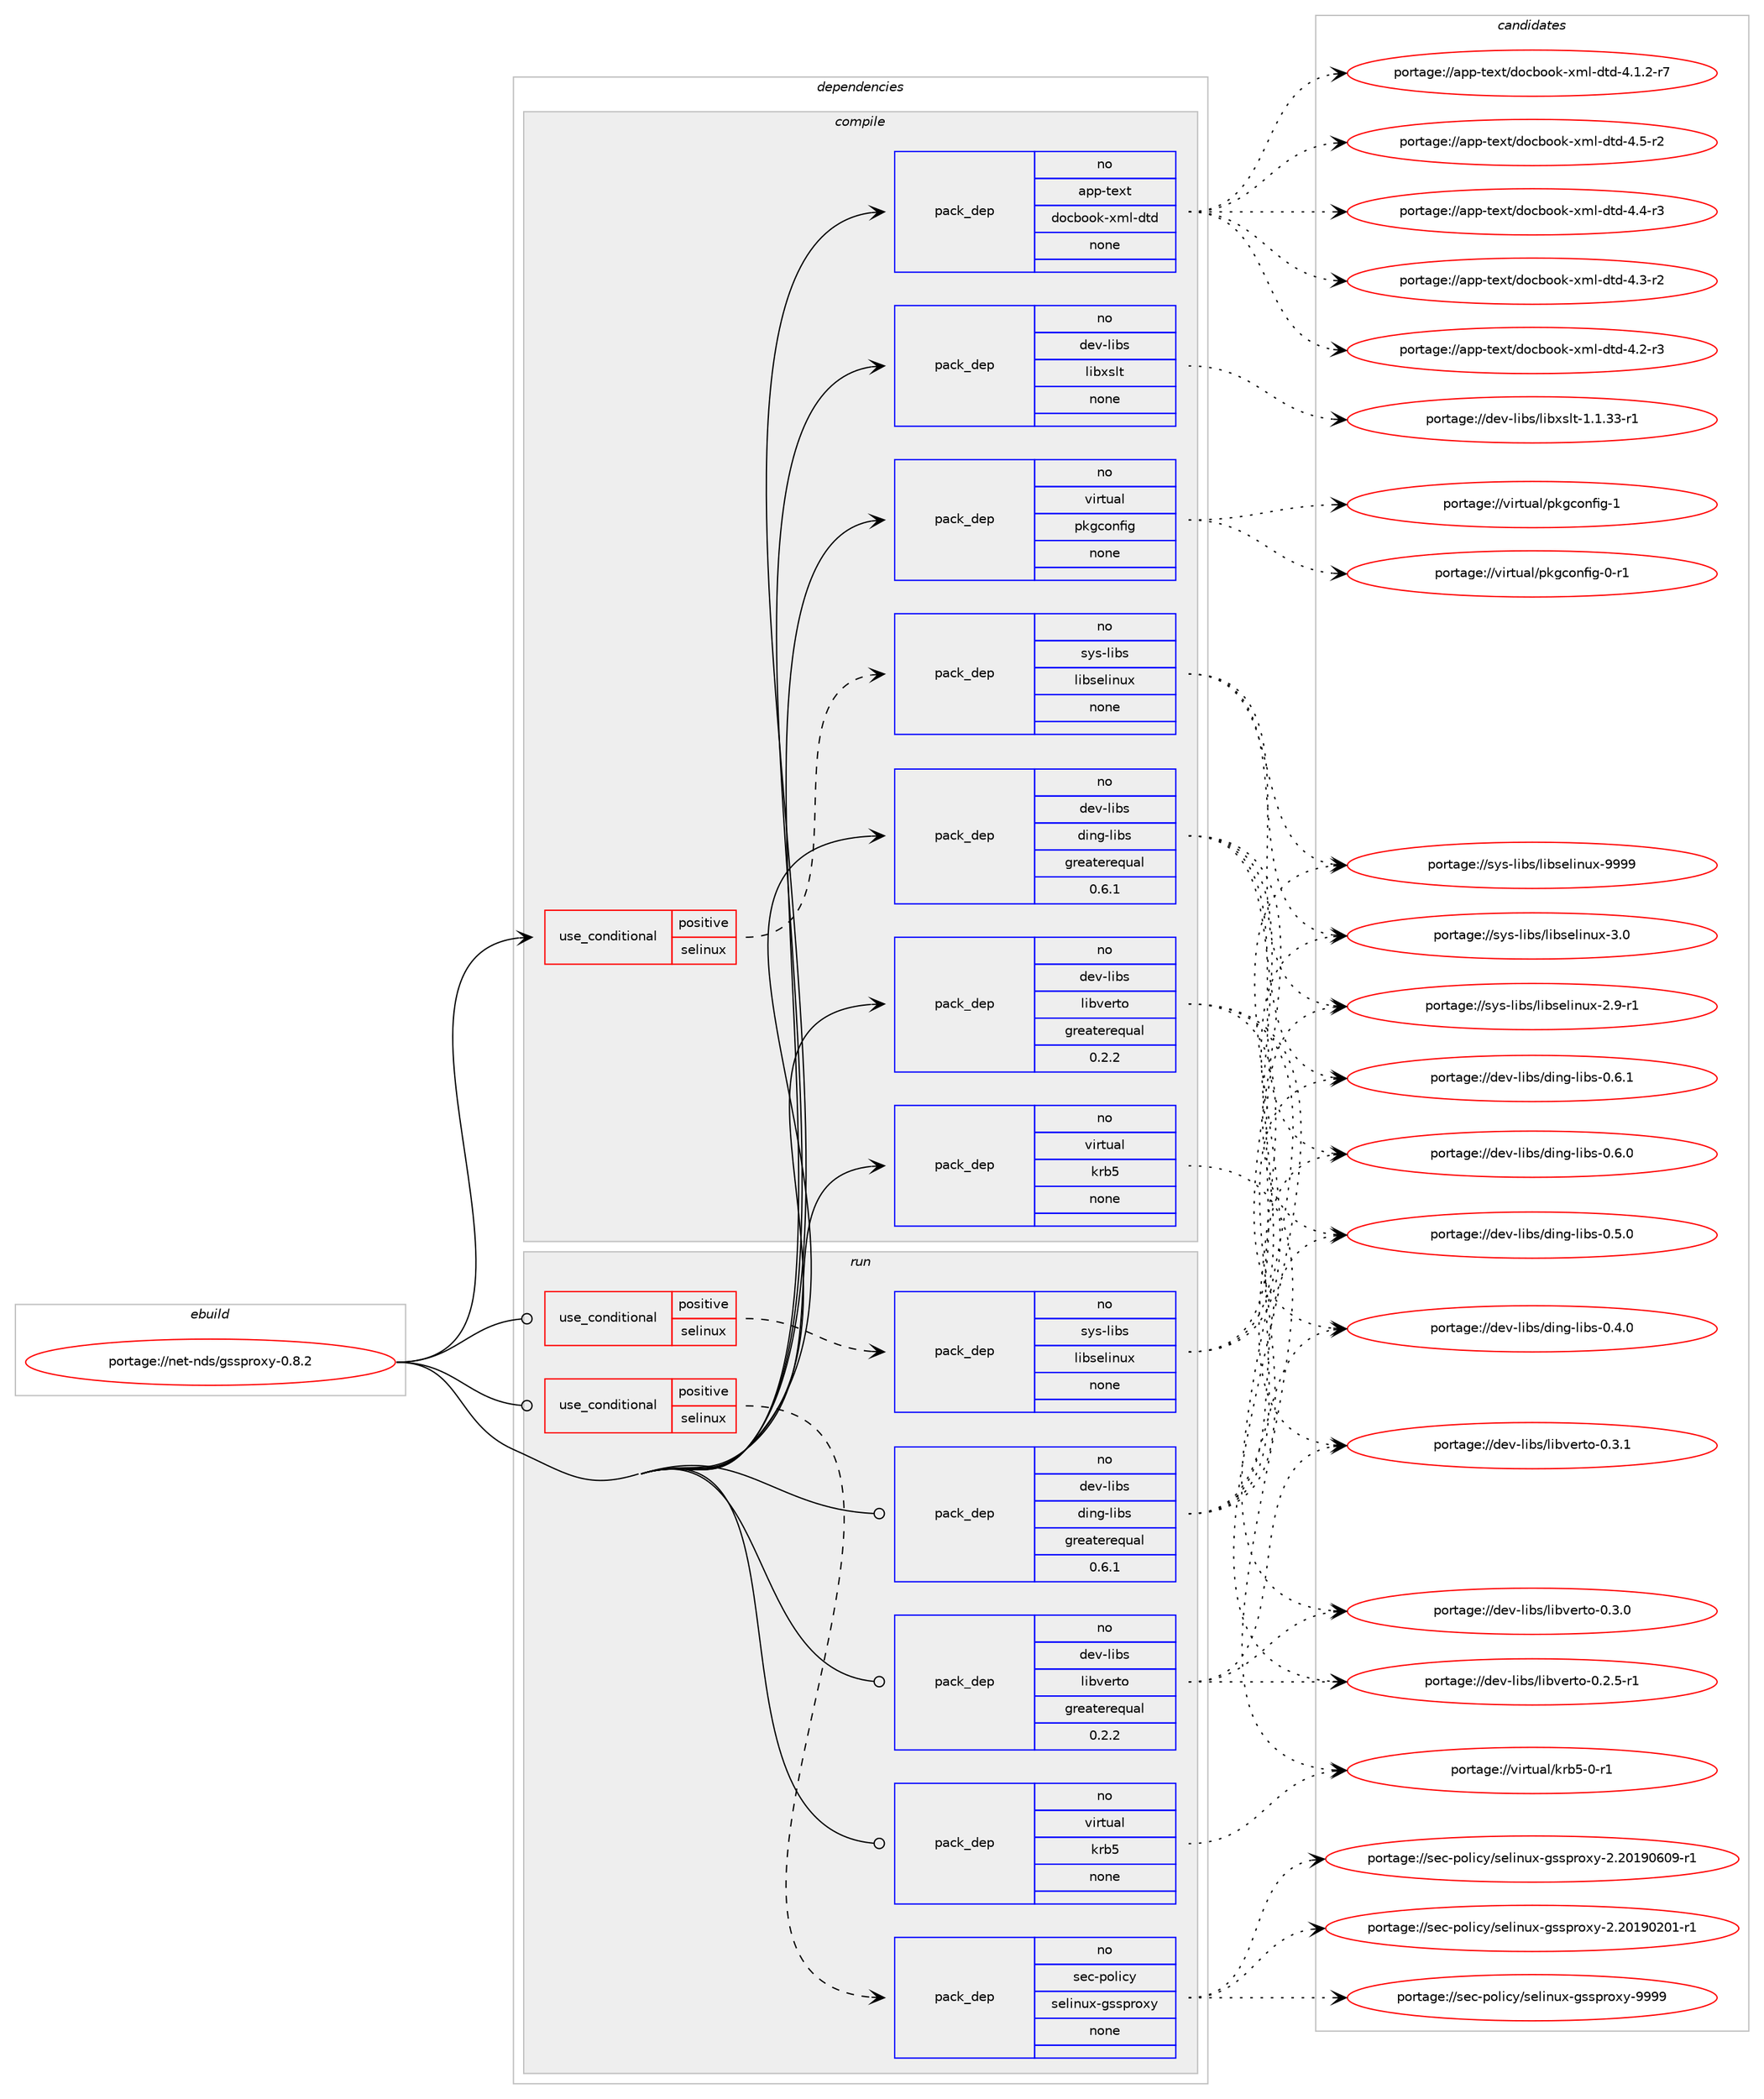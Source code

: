 digraph prolog {

# *************
# Graph options
# *************

newrank=true;
concentrate=true;
compound=true;
graph [rankdir=LR,fontname=Helvetica,fontsize=10,ranksep=1.5];#, ranksep=2.5, nodesep=0.2];
edge  [arrowhead=vee];
node  [fontname=Helvetica,fontsize=10];

# **********
# The ebuild
# **********

subgraph cluster_leftcol {
color=gray;
rank=same;
label=<<i>ebuild</i>>;
id [label="portage://net-nds/gssproxy-0.8.2", color=red, width=4, href="../net-nds/gssproxy-0.8.2.svg"];
}

# ****************
# The dependencies
# ****************

subgraph cluster_midcol {
color=gray;
label=<<i>dependencies</i>>;
subgraph cluster_compile {
fillcolor="#eeeeee";
style=filled;
label=<<i>compile</i>>;
subgraph cond13987 {
dependency70077 [label=<<TABLE BORDER="0" CELLBORDER="1" CELLSPACING="0" CELLPADDING="4"><TR><TD ROWSPAN="3" CELLPADDING="10">use_conditional</TD></TR><TR><TD>positive</TD></TR><TR><TD>selinux</TD></TR></TABLE>>, shape=none, color=red];
subgraph pack54710 {
dependency70078 [label=<<TABLE BORDER="0" CELLBORDER="1" CELLSPACING="0" CELLPADDING="4" WIDTH="220"><TR><TD ROWSPAN="6" CELLPADDING="30">pack_dep</TD></TR><TR><TD WIDTH="110">no</TD></TR><TR><TD>sys-libs</TD></TR><TR><TD>libselinux</TD></TR><TR><TD>none</TD></TR><TR><TD></TD></TR></TABLE>>, shape=none, color=blue];
}
dependency70077:e -> dependency70078:w [weight=20,style="dashed",arrowhead="vee"];
}
id:e -> dependency70077:w [weight=20,style="solid",arrowhead="vee"];
subgraph pack54711 {
dependency70079 [label=<<TABLE BORDER="0" CELLBORDER="1" CELLSPACING="0" CELLPADDING="4" WIDTH="220"><TR><TD ROWSPAN="6" CELLPADDING="30">pack_dep</TD></TR><TR><TD WIDTH="110">no</TD></TR><TR><TD>app-text</TD></TR><TR><TD>docbook-xml-dtd</TD></TR><TR><TD>none</TD></TR><TR><TD></TD></TR></TABLE>>, shape=none, color=blue];
}
id:e -> dependency70079:w [weight=20,style="solid",arrowhead="vee"];
subgraph pack54712 {
dependency70080 [label=<<TABLE BORDER="0" CELLBORDER="1" CELLSPACING="0" CELLPADDING="4" WIDTH="220"><TR><TD ROWSPAN="6" CELLPADDING="30">pack_dep</TD></TR><TR><TD WIDTH="110">no</TD></TR><TR><TD>dev-libs</TD></TR><TR><TD>ding-libs</TD></TR><TR><TD>greaterequal</TD></TR><TR><TD>0.6.1</TD></TR></TABLE>>, shape=none, color=blue];
}
id:e -> dependency70080:w [weight=20,style="solid",arrowhead="vee"];
subgraph pack54713 {
dependency70081 [label=<<TABLE BORDER="0" CELLBORDER="1" CELLSPACING="0" CELLPADDING="4" WIDTH="220"><TR><TD ROWSPAN="6" CELLPADDING="30">pack_dep</TD></TR><TR><TD WIDTH="110">no</TD></TR><TR><TD>dev-libs</TD></TR><TR><TD>libverto</TD></TR><TR><TD>greaterequal</TD></TR><TR><TD>0.2.2</TD></TR></TABLE>>, shape=none, color=blue];
}
id:e -> dependency70081:w [weight=20,style="solid",arrowhead="vee"];
subgraph pack54714 {
dependency70082 [label=<<TABLE BORDER="0" CELLBORDER="1" CELLSPACING="0" CELLPADDING="4" WIDTH="220"><TR><TD ROWSPAN="6" CELLPADDING="30">pack_dep</TD></TR><TR><TD WIDTH="110">no</TD></TR><TR><TD>dev-libs</TD></TR><TR><TD>libxslt</TD></TR><TR><TD>none</TD></TR><TR><TD></TD></TR></TABLE>>, shape=none, color=blue];
}
id:e -> dependency70082:w [weight=20,style="solid",arrowhead="vee"];
subgraph pack54715 {
dependency70083 [label=<<TABLE BORDER="0" CELLBORDER="1" CELLSPACING="0" CELLPADDING="4" WIDTH="220"><TR><TD ROWSPAN="6" CELLPADDING="30">pack_dep</TD></TR><TR><TD WIDTH="110">no</TD></TR><TR><TD>virtual</TD></TR><TR><TD>krb5</TD></TR><TR><TD>none</TD></TR><TR><TD></TD></TR></TABLE>>, shape=none, color=blue];
}
id:e -> dependency70083:w [weight=20,style="solid",arrowhead="vee"];
subgraph pack54716 {
dependency70084 [label=<<TABLE BORDER="0" CELLBORDER="1" CELLSPACING="0" CELLPADDING="4" WIDTH="220"><TR><TD ROWSPAN="6" CELLPADDING="30">pack_dep</TD></TR><TR><TD WIDTH="110">no</TD></TR><TR><TD>virtual</TD></TR><TR><TD>pkgconfig</TD></TR><TR><TD>none</TD></TR><TR><TD></TD></TR></TABLE>>, shape=none, color=blue];
}
id:e -> dependency70084:w [weight=20,style="solid",arrowhead="vee"];
}
subgraph cluster_compileandrun {
fillcolor="#eeeeee";
style=filled;
label=<<i>compile and run</i>>;
}
subgraph cluster_run {
fillcolor="#eeeeee";
style=filled;
label=<<i>run</i>>;
subgraph cond13988 {
dependency70085 [label=<<TABLE BORDER="0" CELLBORDER="1" CELLSPACING="0" CELLPADDING="4"><TR><TD ROWSPAN="3" CELLPADDING="10">use_conditional</TD></TR><TR><TD>positive</TD></TR><TR><TD>selinux</TD></TR></TABLE>>, shape=none, color=red];
subgraph pack54717 {
dependency70086 [label=<<TABLE BORDER="0" CELLBORDER="1" CELLSPACING="0" CELLPADDING="4" WIDTH="220"><TR><TD ROWSPAN="6" CELLPADDING="30">pack_dep</TD></TR><TR><TD WIDTH="110">no</TD></TR><TR><TD>sec-policy</TD></TR><TR><TD>selinux-gssproxy</TD></TR><TR><TD>none</TD></TR><TR><TD></TD></TR></TABLE>>, shape=none, color=blue];
}
dependency70085:e -> dependency70086:w [weight=20,style="dashed",arrowhead="vee"];
}
id:e -> dependency70085:w [weight=20,style="solid",arrowhead="odot"];
subgraph cond13989 {
dependency70087 [label=<<TABLE BORDER="0" CELLBORDER="1" CELLSPACING="0" CELLPADDING="4"><TR><TD ROWSPAN="3" CELLPADDING="10">use_conditional</TD></TR><TR><TD>positive</TD></TR><TR><TD>selinux</TD></TR></TABLE>>, shape=none, color=red];
subgraph pack54718 {
dependency70088 [label=<<TABLE BORDER="0" CELLBORDER="1" CELLSPACING="0" CELLPADDING="4" WIDTH="220"><TR><TD ROWSPAN="6" CELLPADDING="30">pack_dep</TD></TR><TR><TD WIDTH="110">no</TD></TR><TR><TD>sys-libs</TD></TR><TR><TD>libselinux</TD></TR><TR><TD>none</TD></TR><TR><TD></TD></TR></TABLE>>, shape=none, color=blue];
}
dependency70087:e -> dependency70088:w [weight=20,style="dashed",arrowhead="vee"];
}
id:e -> dependency70087:w [weight=20,style="solid",arrowhead="odot"];
subgraph pack54719 {
dependency70089 [label=<<TABLE BORDER="0" CELLBORDER="1" CELLSPACING="0" CELLPADDING="4" WIDTH="220"><TR><TD ROWSPAN="6" CELLPADDING="30">pack_dep</TD></TR><TR><TD WIDTH="110">no</TD></TR><TR><TD>dev-libs</TD></TR><TR><TD>ding-libs</TD></TR><TR><TD>greaterequal</TD></TR><TR><TD>0.6.1</TD></TR></TABLE>>, shape=none, color=blue];
}
id:e -> dependency70089:w [weight=20,style="solid",arrowhead="odot"];
subgraph pack54720 {
dependency70090 [label=<<TABLE BORDER="0" CELLBORDER="1" CELLSPACING="0" CELLPADDING="4" WIDTH="220"><TR><TD ROWSPAN="6" CELLPADDING="30">pack_dep</TD></TR><TR><TD WIDTH="110">no</TD></TR><TR><TD>dev-libs</TD></TR><TR><TD>libverto</TD></TR><TR><TD>greaterequal</TD></TR><TR><TD>0.2.2</TD></TR></TABLE>>, shape=none, color=blue];
}
id:e -> dependency70090:w [weight=20,style="solid",arrowhead="odot"];
subgraph pack54721 {
dependency70091 [label=<<TABLE BORDER="0" CELLBORDER="1" CELLSPACING="0" CELLPADDING="4" WIDTH="220"><TR><TD ROWSPAN="6" CELLPADDING="30">pack_dep</TD></TR><TR><TD WIDTH="110">no</TD></TR><TR><TD>virtual</TD></TR><TR><TD>krb5</TD></TR><TR><TD>none</TD></TR><TR><TD></TD></TR></TABLE>>, shape=none, color=blue];
}
id:e -> dependency70091:w [weight=20,style="solid",arrowhead="odot"];
}
}

# **************
# The candidates
# **************

subgraph cluster_choices {
rank=same;
color=gray;
label=<<i>candidates</i>>;

subgraph choice54710 {
color=black;
nodesep=1;
choice115121115451081059811547108105981151011081051101171204557575757 [label="portage://sys-libs/libselinux-9999", color=red, width=4,href="../sys-libs/libselinux-9999.svg"];
choice1151211154510810598115471081059811510110810511011712045514648 [label="portage://sys-libs/libselinux-3.0", color=red, width=4,href="../sys-libs/libselinux-3.0.svg"];
choice11512111545108105981154710810598115101108105110117120455046574511449 [label="portage://sys-libs/libselinux-2.9-r1", color=red, width=4,href="../sys-libs/libselinux-2.9-r1.svg"];
dependency70078:e -> choice115121115451081059811547108105981151011081051101171204557575757:w [style=dotted,weight="100"];
dependency70078:e -> choice1151211154510810598115471081059811510110810511011712045514648:w [style=dotted,weight="100"];
dependency70078:e -> choice11512111545108105981154710810598115101108105110117120455046574511449:w [style=dotted,weight="100"];
}
subgraph choice54711 {
color=black;
nodesep=1;
choice97112112451161011201164710011199981111111074512010910845100116100455246534511450 [label="portage://app-text/docbook-xml-dtd-4.5-r2", color=red, width=4,href="../app-text/docbook-xml-dtd-4.5-r2.svg"];
choice97112112451161011201164710011199981111111074512010910845100116100455246524511451 [label="portage://app-text/docbook-xml-dtd-4.4-r3", color=red, width=4,href="../app-text/docbook-xml-dtd-4.4-r3.svg"];
choice97112112451161011201164710011199981111111074512010910845100116100455246514511450 [label="portage://app-text/docbook-xml-dtd-4.3-r2", color=red, width=4,href="../app-text/docbook-xml-dtd-4.3-r2.svg"];
choice97112112451161011201164710011199981111111074512010910845100116100455246504511451 [label="portage://app-text/docbook-xml-dtd-4.2-r3", color=red, width=4,href="../app-text/docbook-xml-dtd-4.2-r3.svg"];
choice971121124511610112011647100111999811111110745120109108451001161004552464946504511455 [label="portage://app-text/docbook-xml-dtd-4.1.2-r7", color=red, width=4,href="../app-text/docbook-xml-dtd-4.1.2-r7.svg"];
dependency70079:e -> choice97112112451161011201164710011199981111111074512010910845100116100455246534511450:w [style=dotted,weight="100"];
dependency70079:e -> choice97112112451161011201164710011199981111111074512010910845100116100455246524511451:w [style=dotted,weight="100"];
dependency70079:e -> choice97112112451161011201164710011199981111111074512010910845100116100455246514511450:w [style=dotted,weight="100"];
dependency70079:e -> choice97112112451161011201164710011199981111111074512010910845100116100455246504511451:w [style=dotted,weight="100"];
dependency70079:e -> choice971121124511610112011647100111999811111110745120109108451001161004552464946504511455:w [style=dotted,weight="100"];
}
subgraph choice54712 {
color=black;
nodesep=1;
choice1001011184510810598115471001051101034510810598115454846544649 [label="portage://dev-libs/ding-libs-0.6.1", color=red, width=4,href="../dev-libs/ding-libs-0.6.1.svg"];
choice1001011184510810598115471001051101034510810598115454846544648 [label="portage://dev-libs/ding-libs-0.6.0", color=red, width=4,href="../dev-libs/ding-libs-0.6.0.svg"];
choice1001011184510810598115471001051101034510810598115454846534648 [label="portage://dev-libs/ding-libs-0.5.0", color=red, width=4,href="../dev-libs/ding-libs-0.5.0.svg"];
choice1001011184510810598115471001051101034510810598115454846524648 [label="portage://dev-libs/ding-libs-0.4.0", color=red, width=4,href="../dev-libs/ding-libs-0.4.0.svg"];
dependency70080:e -> choice1001011184510810598115471001051101034510810598115454846544649:w [style=dotted,weight="100"];
dependency70080:e -> choice1001011184510810598115471001051101034510810598115454846544648:w [style=dotted,weight="100"];
dependency70080:e -> choice1001011184510810598115471001051101034510810598115454846534648:w [style=dotted,weight="100"];
dependency70080:e -> choice1001011184510810598115471001051101034510810598115454846524648:w [style=dotted,weight="100"];
}
subgraph choice54713 {
color=black;
nodesep=1;
choice10010111845108105981154710810598118101114116111454846514649 [label="portage://dev-libs/libverto-0.3.1", color=red, width=4,href="../dev-libs/libverto-0.3.1.svg"];
choice10010111845108105981154710810598118101114116111454846514648 [label="portage://dev-libs/libverto-0.3.0", color=red, width=4,href="../dev-libs/libverto-0.3.0.svg"];
choice100101118451081059811547108105981181011141161114548465046534511449 [label="portage://dev-libs/libverto-0.2.5-r1", color=red, width=4,href="../dev-libs/libverto-0.2.5-r1.svg"];
dependency70081:e -> choice10010111845108105981154710810598118101114116111454846514649:w [style=dotted,weight="100"];
dependency70081:e -> choice10010111845108105981154710810598118101114116111454846514648:w [style=dotted,weight="100"];
dependency70081:e -> choice100101118451081059811547108105981181011141161114548465046534511449:w [style=dotted,weight="100"];
}
subgraph choice54714 {
color=black;
nodesep=1;
choice10010111845108105981154710810598120115108116454946494651514511449 [label="portage://dev-libs/libxslt-1.1.33-r1", color=red, width=4,href="../dev-libs/libxslt-1.1.33-r1.svg"];
dependency70082:e -> choice10010111845108105981154710810598120115108116454946494651514511449:w [style=dotted,weight="100"];
}
subgraph choice54715 {
color=black;
nodesep=1;
choice1181051141161179710847107114985345484511449 [label="portage://virtual/krb5-0-r1", color=red, width=4,href="../virtual/krb5-0-r1.svg"];
dependency70083:e -> choice1181051141161179710847107114985345484511449:w [style=dotted,weight="100"];
}
subgraph choice54716 {
color=black;
nodesep=1;
choice1181051141161179710847112107103991111101021051034549 [label="portage://virtual/pkgconfig-1", color=red, width=4,href="../virtual/pkgconfig-1.svg"];
choice11810511411611797108471121071039911111010210510345484511449 [label="portage://virtual/pkgconfig-0-r1", color=red, width=4,href="../virtual/pkgconfig-0-r1.svg"];
dependency70084:e -> choice1181051141161179710847112107103991111101021051034549:w [style=dotted,weight="100"];
dependency70084:e -> choice11810511411611797108471121071039911111010210510345484511449:w [style=dotted,weight="100"];
}
subgraph choice54717 {
color=black;
nodesep=1;
choice11510199451121111081059912147115101108105110117120451031151151121141111201214557575757 [label="portage://sec-policy/selinux-gssproxy-9999", color=red, width=4,href="../sec-policy/selinux-gssproxy-9999.svg"];
choice115101994511211110810599121471151011081051101171204510311511511211411112012145504650484957485448574511449 [label="portage://sec-policy/selinux-gssproxy-2.20190609-r1", color=red, width=4,href="../sec-policy/selinux-gssproxy-2.20190609-r1.svg"];
choice115101994511211110810599121471151011081051101171204510311511511211411112012145504650484957485048494511449 [label="portage://sec-policy/selinux-gssproxy-2.20190201-r1", color=red, width=4,href="../sec-policy/selinux-gssproxy-2.20190201-r1.svg"];
dependency70086:e -> choice11510199451121111081059912147115101108105110117120451031151151121141111201214557575757:w [style=dotted,weight="100"];
dependency70086:e -> choice115101994511211110810599121471151011081051101171204510311511511211411112012145504650484957485448574511449:w [style=dotted,weight="100"];
dependency70086:e -> choice115101994511211110810599121471151011081051101171204510311511511211411112012145504650484957485048494511449:w [style=dotted,weight="100"];
}
subgraph choice54718 {
color=black;
nodesep=1;
choice115121115451081059811547108105981151011081051101171204557575757 [label="portage://sys-libs/libselinux-9999", color=red, width=4,href="../sys-libs/libselinux-9999.svg"];
choice1151211154510810598115471081059811510110810511011712045514648 [label="portage://sys-libs/libselinux-3.0", color=red, width=4,href="../sys-libs/libselinux-3.0.svg"];
choice11512111545108105981154710810598115101108105110117120455046574511449 [label="portage://sys-libs/libselinux-2.9-r1", color=red, width=4,href="../sys-libs/libselinux-2.9-r1.svg"];
dependency70088:e -> choice115121115451081059811547108105981151011081051101171204557575757:w [style=dotted,weight="100"];
dependency70088:e -> choice1151211154510810598115471081059811510110810511011712045514648:w [style=dotted,weight="100"];
dependency70088:e -> choice11512111545108105981154710810598115101108105110117120455046574511449:w [style=dotted,weight="100"];
}
subgraph choice54719 {
color=black;
nodesep=1;
choice1001011184510810598115471001051101034510810598115454846544649 [label="portage://dev-libs/ding-libs-0.6.1", color=red, width=4,href="../dev-libs/ding-libs-0.6.1.svg"];
choice1001011184510810598115471001051101034510810598115454846544648 [label="portage://dev-libs/ding-libs-0.6.0", color=red, width=4,href="../dev-libs/ding-libs-0.6.0.svg"];
choice1001011184510810598115471001051101034510810598115454846534648 [label="portage://dev-libs/ding-libs-0.5.0", color=red, width=4,href="../dev-libs/ding-libs-0.5.0.svg"];
choice1001011184510810598115471001051101034510810598115454846524648 [label="portage://dev-libs/ding-libs-0.4.0", color=red, width=4,href="../dev-libs/ding-libs-0.4.0.svg"];
dependency70089:e -> choice1001011184510810598115471001051101034510810598115454846544649:w [style=dotted,weight="100"];
dependency70089:e -> choice1001011184510810598115471001051101034510810598115454846544648:w [style=dotted,weight="100"];
dependency70089:e -> choice1001011184510810598115471001051101034510810598115454846534648:w [style=dotted,weight="100"];
dependency70089:e -> choice1001011184510810598115471001051101034510810598115454846524648:w [style=dotted,weight="100"];
}
subgraph choice54720 {
color=black;
nodesep=1;
choice10010111845108105981154710810598118101114116111454846514649 [label="portage://dev-libs/libverto-0.3.1", color=red, width=4,href="../dev-libs/libverto-0.3.1.svg"];
choice10010111845108105981154710810598118101114116111454846514648 [label="portage://dev-libs/libverto-0.3.0", color=red, width=4,href="../dev-libs/libverto-0.3.0.svg"];
choice100101118451081059811547108105981181011141161114548465046534511449 [label="portage://dev-libs/libverto-0.2.5-r1", color=red, width=4,href="../dev-libs/libverto-0.2.5-r1.svg"];
dependency70090:e -> choice10010111845108105981154710810598118101114116111454846514649:w [style=dotted,weight="100"];
dependency70090:e -> choice10010111845108105981154710810598118101114116111454846514648:w [style=dotted,weight="100"];
dependency70090:e -> choice100101118451081059811547108105981181011141161114548465046534511449:w [style=dotted,weight="100"];
}
subgraph choice54721 {
color=black;
nodesep=1;
choice1181051141161179710847107114985345484511449 [label="portage://virtual/krb5-0-r1", color=red, width=4,href="../virtual/krb5-0-r1.svg"];
dependency70091:e -> choice1181051141161179710847107114985345484511449:w [style=dotted,weight="100"];
}
}

}

